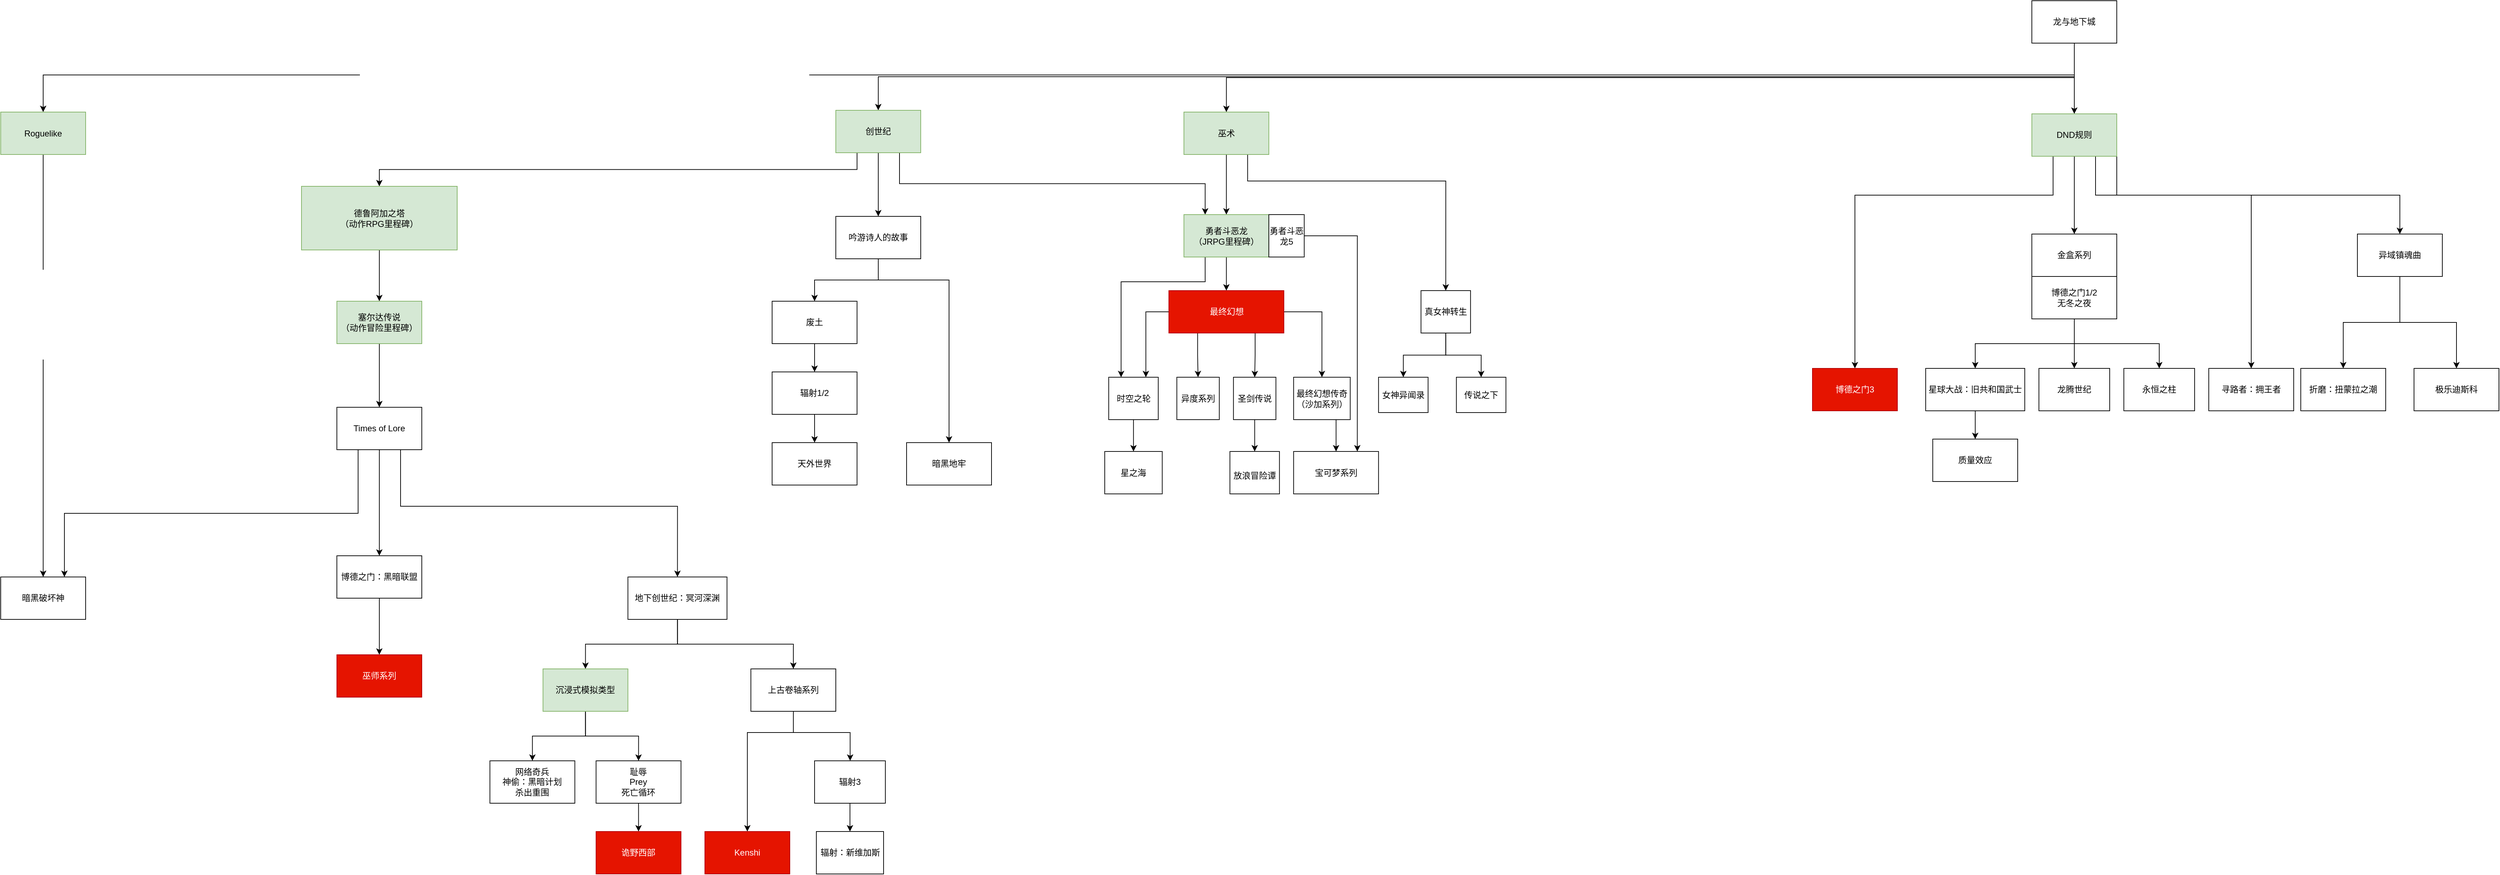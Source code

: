 <mxfile version="23.1.5" type="github">
  <diagram id="w-nJ-eyJlRG34p8Wt6uV" name="第 1 页">
    <mxGraphModel dx="5344" dy="2136" grid="1" gridSize="10" guides="1" tooltips="1" connect="1" arrows="1" fold="1" page="0" pageScale="1" pageWidth="827" pageHeight="1169" math="0" shadow="0">
      <root>
        <mxCell id="0" />
        <mxCell id="1" parent="0" />
        <mxCell id="O51LmECOLkoYSxK84_-_-6" style="edgeStyle=orthogonalEdgeStyle;rounded=0;orthogonalLoop=1;jettySize=auto;html=1;exitX=0.5;exitY=1;exitDx=0;exitDy=0;" parent="1" source="O51LmECOLkoYSxK84_-_-1" target="O51LmECOLkoYSxK84_-_-4" edge="1">
          <mxGeometry relative="1" as="geometry" />
        </mxCell>
        <mxCell id="O51LmECOLkoYSxK84_-_-15" style="edgeStyle=orthogonalEdgeStyle;rounded=0;orthogonalLoop=1;jettySize=auto;html=1;entryX=0.5;entryY=0;entryDx=0;entryDy=0;" parent="1" source="O51LmECOLkoYSxK84_-_-1" target="O51LmECOLkoYSxK84_-_-14" edge="1">
          <mxGeometry relative="1" as="geometry" />
        </mxCell>
        <mxCell id="O51LmECOLkoYSxK84_-_-43" style="edgeStyle=orthogonalEdgeStyle;rounded=0;orthogonalLoop=1;jettySize=auto;html=1;entryX=0.5;entryY=0;entryDx=0;entryDy=0;" parent="1" source="O51LmECOLkoYSxK84_-_-1" target="O51LmECOLkoYSxK84_-_-42" edge="1">
          <mxGeometry relative="1" as="geometry">
            <Array as="points">
              <mxPoint x="1910" y="110" />
              <mxPoint x="-960" y="110" />
            </Array>
          </mxGeometry>
        </mxCell>
        <mxCell id="4LCnpBkKu6pFPKdTCTja-13" style="edgeStyle=orthogonalEdgeStyle;rounded=0;orthogonalLoop=1;jettySize=auto;html=1;exitX=0.5;exitY=1;exitDx=0;exitDy=0;entryX=0.5;entryY=0;entryDx=0;entryDy=0;" parent="1" source="O51LmECOLkoYSxK84_-_-1" target="O51LmECOLkoYSxK84_-_-5" edge="1">
          <mxGeometry relative="1" as="geometry" />
        </mxCell>
        <mxCell id="O51LmECOLkoYSxK84_-_-1" value="龙与地下城" style="rounded=0;whiteSpace=wrap;html=1;" parent="1" vertex="1">
          <mxGeometry x="1850" y="5" width="120" height="60" as="geometry" />
        </mxCell>
        <mxCell id="O51LmECOLkoYSxK84_-_-41" style="edgeStyle=orthogonalEdgeStyle;rounded=0;orthogonalLoop=1;jettySize=auto;html=1;exitX=0.25;exitY=1;exitDx=0;exitDy=0;" parent="1" source="O51LmECOLkoYSxK84_-_-4" target="O51LmECOLkoYSxK84_-_-29" edge="1">
          <mxGeometry relative="1" as="geometry" />
        </mxCell>
        <mxCell id="4LCnpBkKu6pFPKdTCTja-17" style="edgeStyle=orthogonalEdgeStyle;rounded=0;orthogonalLoop=1;jettySize=auto;html=1;exitX=0.75;exitY=1;exitDx=0;exitDy=0;entryX=0.25;entryY=0;entryDx=0;entryDy=0;" parent="1" source="O51LmECOLkoYSxK84_-_-4" target="O51LmECOLkoYSxK84_-_-8" edge="1">
          <mxGeometry relative="1" as="geometry" />
        </mxCell>
        <mxCell id="GkkZgiXeQc9Gm0APtSh3-34" style="edgeStyle=orthogonalEdgeStyle;rounded=0;orthogonalLoop=1;jettySize=auto;html=1;exitX=0.5;exitY=1;exitDx=0;exitDy=0;entryX=0.5;entryY=0;entryDx=0;entryDy=0;" edge="1" parent="1" source="O51LmECOLkoYSxK84_-_-4" target="GkkZgiXeQc9Gm0APtSh3-33">
          <mxGeometry relative="1" as="geometry" />
        </mxCell>
        <mxCell id="O51LmECOLkoYSxK84_-_-4" value="创世纪" style="rounded=0;whiteSpace=wrap;html=1;fillColor=#d5e8d4;strokeColor=#82b366;" parent="1" vertex="1">
          <mxGeometry x="160" y="160" width="120" height="60" as="geometry" />
        </mxCell>
        <mxCell id="4LCnpBkKu6pFPKdTCTja-19" style="edgeStyle=orthogonalEdgeStyle;rounded=0;orthogonalLoop=1;jettySize=auto;html=1;exitX=0.5;exitY=1;exitDx=0;exitDy=0;entryX=0.5;entryY=0;entryDx=0;entryDy=0;" parent="1" source="O51LmECOLkoYSxK84_-_-5" target="O51LmECOLkoYSxK84_-_-8" edge="1">
          <mxGeometry relative="1" as="geometry">
            <Array as="points" />
          </mxGeometry>
        </mxCell>
        <mxCell id="GkkZgiXeQc9Gm0APtSh3-52" style="edgeStyle=orthogonalEdgeStyle;rounded=0;orthogonalLoop=1;jettySize=auto;html=1;exitX=0.75;exitY=1;exitDx=0;exitDy=0;entryX=0.5;entryY=0;entryDx=0;entryDy=0;" edge="1" parent="1" source="O51LmECOLkoYSxK84_-_-5" target="GkkZgiXeQc9Gm0APtSh3-2">
          <mxGeometry relative="1" as="geometry">
            <Array as="points">
              <mxPoint x="742" y="260" />
              <mxPoint x="1022" y="260" />
            </Array>
          </mxGeometry>
        </mxCell>
        <mxCell id="O51LmECOLkoYSxK84_-_-5" value="巫术" style="rounded=0;whiteSpace=wrap;html=1;fillColor=#d5e8d4;strokeColor=#82b366;" parent="1" vertex="1">
          <mxGeometry x="651.87" y="162.5" width="120" height="60" as="geometry" />
        </mxCell>
        <mxCell id="4LCnpBkKu6pFPKdTCTja-15" style="edgeStyle=orthogonalEdgeStyle;rounded=0;orthogonalLoop=1;jettySize=auto;html=1;exitX=0.5;exitY=1;exitDx=0;exitDy=0;entryX=0.5;entryY=0;entryDx=0;entryDy=0;" parent="1" source="O51LmECOLkoYSxK84_-_-8" target="EsOjQUVbrkSsDcICeVrX-1" edge="1">
          <mxGeometry relative="1" as="geometry" />
        </mxCell>
        <mxCell id="GkkZgiXeQc9Gm0APtSh3-28" style="edgeStyle=orthogonalEdgeStyle;rounded=0;orthogonalLoop=1;jettySize=auto;html=1;exitX=0.25;exitY=1;exitDx=0;exitDy=0;entryX=0.25;entryY=0;entryDx=0;entryDy=0;" edge="1" parent="1" source="O51LmECOLkoYSxK84_-_-8" target="4LCnpBkKu6pFPKdTCTja-20">
          <mxGeometry relative="1" as="geometry">
            <Array as="points">
              <mxPoint x="681.87" y="402.5" />
              <mxPoint x="562.87" y="402.5" />
            </Array>
          </mxGeometry>
        </mxCell>
        <mxCell id="O51LmECOLkoYSxK84_-_-8" value="&lt;div&gt;勇者斗恶龙&lt;/div&gt;&lt;div&gt;（JRPG里程碑）&lt;br&gt;&lt;/div&gt;" style="rounded=0;whiteSpace=wrap;html=1;fillColor=#d5e8d4;strokeColor=#82b366;" parent="1" vertex="1">
          <mxGeometry x="651.87" y="307.5" width="120" height="60" as="geometry" />
        </mxCell>
        <mxCell id="GkkZgiXeQc9Gm0APtSh3-56" style="edgeStyle=orthogonalEdgeStyle;rounded=0;orthogonalLoop=1;jettySize=auto;html=1;exitX=1;exitY=1;exitDx=0;exitDy=0;entryX=0.5;entryY=0;entryDx=0;entryDy=0;" edge="1" parent="1" source="O51LmECOLkoYSxK84_-_-14" target="O51LmECOLkoYSxK84_-_-22">
          <mxGeometry relative="1" as="geometry" />
        </mxCell>
        <mxCell id="GkkZgiXeQc9Gm0APtSh3-57" style="edgeStyle=orthogonalEdgeStyle;rounded=0;orthogonalLoop=1;jettySize=auto;html=1;exitX=0.5;exitY=1;exitDx=0;exitDy=0;" edge="1" parent="1" source="O51LmECOLkoYSxK84_-_-14" target="O51LmECOLkoYSxK84_-_-16">
          <mxGeometry relative="1" as="geometry" />
        </mxCell>
        <mxCell id="GkkZgiXeQc9Gm0APtSh3-58" style="edgeStyle=orthogonalEdgeStyle;rounded=0;orthogonalLoop=1;jettySize=auto;html=1;exitX=0.25;exitY=1;exitDx=0;exitDy=0;entryX=0.5;entryY=0;entryDx=0;entryDy=0;" edge="1" parent="1" source="O51LmECOLkoYSxK84_-_-14" target="O51LmECOLkoYSxK84_-_-19">
          <mxGeometry relative="1" as="geometry">
            <Array as="points">
              <mxPoint x="1880" y="280" />
              <mxPoint x="1600" y="280" />
            </Array>
          </mxGeometry>
        </mxCell>
        <mxCell id="GkkZgiXeQc9Gm0APtSh3-61" style="edgeStyle=orthogonalEdgeStyle;rounded=0;orthogonalLoop=1;jettySize=auto;html=1;exitX=0.75;exitY=1;exitDx=0;exitDy=0;entryX=0.5;entryY=0;entryDx=0;entryDy=0;" edge="1" parent="1" source="O51LmECOLkoYSxK84_-_-14" target="O51LmECOLkoYSxK84_-_-61">
          <mxGeometry relative="1" as="geometry">
            <Array as="points">
              <mxPoint x="1940" y="280" />
              <mxPoint x="2160" y="280" />
            </Array>
          </mxGeometry>
        </mxCell>
        <mxCell id="O51LmECOLkoYSxK84_-_-14" value="DND规则" style="rounded=0;whiteSpace=wrap;html=1;fillColor=#d5e8d4;strokeColor=#82b366;" parent="1" vertex="1">
          <mxGeometry x="1850" y="165" width="120" height="60" as="geometry" />
        </mxCell>
        <mxCell id="O51LmECOLkoYSxK84_-_-16" value="金盒系列" style="rounded=0;whiteSpace=wrap;html=1;" parent="1" vertex="1">
          <mxGeometry x="1850" y="335" width="120" height="60" as="geometry" />
        </mxCell>
        <mxCell id="GkkZgiXeQc9Gm0APtSh3-20" style="edgeStyle=orthogonalEdgeStyle;rounded=0;orthogonalLoop=1;jettySize=auto;html=1;exitX=0.5;exitY=1;exitDx=0;exitDy=0;" edge="1" parent="1" source="O51LmECOLkoYSxK84_-_-17" target="4LCnpBkKu6pFPKdTCTja-29">
          <mxGeometry relative="1" as="geometry" />
        </mxCell>
        <mxCell id="GkkZgiXeQc9Gm0APtSh3-21" style="edgeStyle=orthogonalEdgeStyle;rounded=0;orthogonalLoop=1;jettySize=auto;html=1;exitX=0.5;exitY=1;exitDx=0;exitDy=0;" edge="1" parent="1" source="O51LmECOLkoYSxK84_-_-17" target="GkkZgiXeQc9Gm0APtSh3-22">
          <mxGeometry relative="1" as="geometry">
            <mxPoint x="1990.0" y="525" as="targetPoint" />
          </mxGeometry>
        </mxCell>
        <mxCell id="GkkZgiXeQc9Gm0APtSh3-30" style="edgeStyle=orthogonalEdgeStyle;rounded=0;orthogonalLoop=1;jettySize=auto;html=1;exitX=0.5;exitY=1;exitDx=0;exitDy=0;entryX=0.5;entryY=0;entryDx=0;entryDy=0;" edge="1" parent="1" source="O51LmECOLkoYSxK84_-_-17" target="GkkZgiXeQc9Gm0APtSh3-29">
          <mxGeometry relative="1" as="geometry" />
        </mxCell>
        <mxCell id="O51LmECOLkoYSxK84_-_-17" value="&lt;div&gt;博德之门1/2&lt;/div&gt;无冬之夜" style="rounded=0;whiteSpace=wrap;html=1;" parent="1" vertex="1">
          <mxGeometry x="1850" y="395" width="120" height="60" as="geometry" />
        </mxCell>
        <mxCell id="O51LmECOLkoYSxK84_-_-19" value="博德之门3" style="rounded=0;whiteSpace=wrap;html=1;fillColor=#e51400;fontColor=#ffffff;strokeColor=#B20000;" parent="1" vertex="1">
          <mxGeometry x="1540" y="525" width="120" height="60" as="geometry" />
        </mxCell>
        <mxCell id="4LCnpBkKu6pFPKdTCTja-23" style="edgeStyle=orthogonalEdgeStyle;rounded=0;orthogonalLoop=1;jettySize=auto;html=1;exitX=0.5;exitY=1;exitDx=0;exitDy=0;entryX=0.5;entryY=0;entryDx=0;entryDy=0;" parent="1" source="O51LmECOLkoYSxK84_-_-22" target="O51LmECOLkoYSxK84_-_-23" edge="1">
          <mxGeometry relative="1" as="geometry" />
        </mxCell>
        <mxCell id="GkkZgiXeQc9Gm0APtSh3-55" style="edgeStyle=orthogonalEdgeStyle;rounded=0;orthogonalLoop=1;jettySize=auto;html=1;exitX=0.5;exitY=1;exitDx=0;exitDy=0;entryX=0.5;entryY=0;entryDx=0;entryDy=0;" edge="1" parent="1" source="O51LmECOLkoYSxK84_-_-22" target="GkkZgiXeQc9Gm0APtSh3-54">
          <mxGeometry relative="1" as="geometry" />
        </mxCell>
        <mxCell id="O51LmECOLkoYSxK84_-_-22" value="异域镇魂曲" style="rounded=0;whiteSpace=wrap;html=1;" parent="1" vertex="1">
          <mxGeometry x="2310" y="335" width="120" height="60" as="geometry" />
        </mxCell>
        <mxCell id="O51LmECOLkoYSxK84_-_-23" value="极乐迪斯科" style="rounded=0;whiteSpace=wrap;html=1;" parent="1" vertex="1">
          <mxGeometry x="2390" y="525" width="120" height="60" as="geometry" />
        </mxCell>
        <mxCell id="O51LmECOLkoYSxK84_-_-40" style="edgeStyle=orthogonalEdgeStyle;rounded=0;orthogonalLoop=1;jettySize=auto;html=1;entryX=0.5;entryY=0;entryDx=0;entryDy=0;" parent="1" source="O51LmECOLkoYSxK84_-_-26" target="O51LmECOLkoYSxK84_-_-39" edge="1">
          <mxGeometry relative="1" as="geometry" />
        </mxCell>
        <mxCell id="GkkZgiXeQc9Gm0APtSh3-26" style="edgeStyle=orthogonalEdgeStyle;rounded=0;orthogonalLoop=1;jettySize=auto;html=1;exitX=0.5;exitY=1;exitDx=0;exitDy=0;" edge="1" parent="1" source="O51LmECOLkoYSxK84_-_-26" target="O51LmECOLkoYSxK84_-_-37">
          <mxGeometry relative="1" as="geometry" />
        </mxCell>
        <mxCell id="O51LmECOLkoYSxK84_-_-26" value="地下创世纪：冥河深渊" style="rounded=0;whiteSpace=wrap;html=1;" parent="1" vertex="1">
          <mxGeometry x="-133.75" y="820" width="140" height="60" as="geometry" />
        </mxCell>
        <mxCell id="O51LmECOLkoYSxK84_-_-32" style="edgeStyle=orthogonalEdgeStyle;rounded=0;orthogonalLoop=1;jettySize=auto;html=1;entryX=0.5;entryY=0;entryDx=0;entryDy=0;" parent="1" source="O51LmECOLkoYSxK84_-_-29" target="O51LmECOLkoYSxK84_-_-31" edge="1">
          <mxGeometry relative="1" as="geometry" />
        </mxCell>
        <mxCell id="O51LmECOLkoYSxK84_-_-29" value="&lt;div&gt;德鲁阿加之塔&lt;/div&gt;&lt;div&gt;（动作RPG里程碑）&lt;br&gt;&lt;/div&gt;" style="rounded=0;whiteSpace=wrap;html=1;fillColor=#d5e8d4;strokeColor=#82b366;" parent="1" vertex="1">
          <mxGeometry x="-595" y="267.5" width="220" height="90" as="geometry" />
        </mxCell>
        <mxCell id="O51LmECOLkoYSxK84_-_-35" style="edgeStyle=orthogonalEdgeStyle;rounded=0;orthogonalLoop=1;jettySize=auto;html=1;exitX=0.5;exitY=1;exitDx=0;exitDy=0;entryX=0.5;entryY=0;entryDx=0;entryDy=0;" parent="1" source="O51LmECOLkoYSxK84_-_-31" target="O51LmECOLkoYSxK84_-_-33" edge="1">
          <mxGeometry relative="1" as="geometry" />
        </mxCell>
        <mxCell id="O51LmECOLkoYSxK84_-_-31" value="&lt;div&gt;塞尔达传说&lt;/div&gt;&lt;div&gt;（动作冒险里程碑）&lt;br&gt;&lt;/div&gt;" style="rounded=0;whiteSpace=wrap;html=1;fillColor=#d5e8d4;strokeColor=#82b366;" parent="1" vertex="1">
          <mxGeometry x="-545" y="430" width="120" height="60" as="geometry" />
        </mxCell>
        <mxCell id="O51LmECOLkoYSxK84_-_-52" style="edgeStyle=orthogonalEdgeStyle;rounded=0;orthogonalLoop=1;jettySize=auto;html=1;exitX=0.25;exitY=1;exitDx=0;exitDy=0;entryX=0.75;entryY=0;entryDx=0;entryDy=0;" parent="1" source="O51LmECOLkoYSxK84_-_-33" target="O51LmECOLkoYSxK84_-_-46" edge="1">
          <mxGeometry relative="1" as="geometry" />
        </mxCell>
        <mxCell id="O51LmECOLkoYSxK84_-_-54" style="edgeStyle=orthogonalEdgeStyle;rounded=0;orthogonalLoop=1;jettySize=auto;html=1;exitX=0.75;exitY=1;exitDx=0;exitDy=0;entryX=0.5;entryY=0;entryDx=0;entryDy=0;" parent="1" source="O51LmECOLkoYSxK84_-_-33" target="O51LmECOLkoYSxK84_-_-26" edge="1">
          <mxGeometry relative="1" as="geometry">
            <Array as="points">
              <mxPoint x="-455" y="720" />
              <mxPoint x="-64" y="720" />
            </Array>
          </mxGeometry>
        </mxCell>
        <mxCell id="O51LmECOLkoYSxK84_-_-55" style="edgeStyle=orthogonalEdgeStyle;rounded=0;orthogonalLoop=1;jettySize=auto;html=1;exitX=0.5;exitY=1;exitDx=0;exitDy=0;" parent="1" source="O51LmECOLkoYSxK84_-_-33" target="O51LmECOLkoYSxK84_-_-48" edge="1">
          <mxGeometry relative="1" as="geometry" />
        </mxCell>
        <mxCell id="O51LmECOLkoYSxK84_-_-33" value="Times of Lore" style="rounded=0;whiteSpace=wrap;html=1;" parent="1" vertex="1">
          <mxGeometry x="-545" y="580" width="120" height="60" as="geometry" />
        </mxCell>
        <mxCell id="EsOjQUVbrkSsDcICeVrX-4" style="edgeStyle=orthogonalEdgeStyle;rounded=0;orthogonalLoop=1;jettySize=auto;html=1;exitX=0.5;exitY=1;exitDx=0;exitDy=0;entryX=0.5;entryY=0;entryDx=0;entryDy=0;" parent="1" source="O51LmECOLkoYSxK84_-_-37" target="EsOjQUVbrkSsDcICeVrX-3" edge="1">
          <mxGeometry relative="1" as="geometry">
            <Array as="points">
              <mxPoint x="100.25" y="1040" />
              <mxPoint x="35.25" y="1040" />
            </Array>
          </mxGeometry>
        </mxCell>
        <mxCell id="GkkZgiXeQc9Gm0APtSh3-25" style="edgeStyle=orthogonalEdgeStyle;rounded=0;orthogonalLoop=1;jettySize=auto;html=1;exitX=0.5;exitY=1;exitDx=0;exitDy=0;" edge="1" parent="1" source="O51LmECOLkoYSxK84_-_-37" target="GkkZgiXeQc9Gm0APtSh3-12">
          <mxGeometry relative="1" as="geometry">
            <Array as="points">
              <mxPoint x="100.25" y="1040" />
              <mxPoint x="180.25" y="1040" />
            </Array>
          </mxGeometry>
        </mxCell>
        <mxCell id="O51LmECOLkoYSxK84_-_-37" value="上古卷轴系列" style="rounded=0;whiteSpace=wrap;html=1;" parent="1" vertex="1">
          <mxGeometry x="40" y="950" width="120" height="60" as="geometry" />
        </mxCell>
        <mxCell id="GkkZgiXeQc9Gm0APtSh3-7" style="edgeStyle=orthogonalEdgeStyle;rounded=0;orthogonalLoop=1;jettySize=auto;html=1;exitX=0.5;exitY=1;exitDx=0;exitDy=0;" edge="1" parent="1" source="O51LmECOLkoYSxK84_-_-39" target="GkkZgiXeQc9Gm0APtSh3-6">
          <mxGeometry relative="1" as="geometry" />
        </mxCell>
        <mxCell id="GkkZgiXeQc9Gm0APtSh3-9" style="edgeStyle=orthogonalEdgeStyle;rounded=0;orthogonalLoop=1;jettySize=auto;html=1;exitX=0.5;exitY=1;exitDx=0;exitDy=0;entryX=0.5;entryY=0;entryDx=0;entryDy=0;" edge="1" parent="1" source="O51LmECOLkoYSxK84_-_-39" target="GkkZgiXeQc9Gm0APtSh3-8">
          <mxGeometry relative="1" as="geometry" />
        </mxCell>
        <mxCell id="O51LmECOLkoYSxK84_-_-39" value="沉浸式模拟类型" style="rounded=0;whiteSpace=wrap;html=1;fillColor=#d5e8d4;strokeColor=#82b366;" parent="1" vertex="1">
          <mxGeometry x="-253.75" y="950" width="120" height="60" as="geometry" />
        </mxCell>
        <mxCell id="O51LmECOLkoYSxK84_-_-44" style="edgeStyle=orthogonalEdgeStyle;rounded=0;orthogonalLoop=1;jettySize=auto;html=1;exitX=0.5;exitY=1;exitDx=0;exitDy=0;entryX=0.5;entryY=0;entryDx=0;entryDy=0;" parent="1" source="O51LmECOLkoYSxK84_-_-42" target="O51LmECOLkoYSxK84_-_-46" edge="1">
          <mxGeometry relative="1" as="geometry">
            <mxPoint x="-960.333" y="660" as="targetPoint" />
          </mxGeometry>
        </mxCell>
        <mxCell id="O51LmECOLkoYSxK84_-_-42" value="Roguelike" style="rounded=0;whiteSpace=wrap;html=1;fillColor=#d5e8d4;strokeColor=#82b366;" parent="1" vertex="1">
          <mxGeometry x="-1020" y="162.5" width="120" height="60" as="geometry" />
        </mxCell>
        <mxCell id="O51LmECOLkoYSxK84_-_-46" value="暗黑破坏神" style="rounded=0;whiteSpace=wrap;html=1;" parent="1" vertex="1">
          <mxGeometry x="-1020" y="820" width="120" height="60" as="geometry" />
        </mxCell>
        <mxCell id="O51LmECOLkoYSxK84_-_-51" style="edgeStyle=orthogonalEdgeStyle;rounded=0;orthogonalLoop=1;jettySize=auto;html=1;exitX=0.5;exitY=1;exitDx=0;exitDy=0;" parent="1" source="O51LmECOLkoYSxK84_-_-48" target="O51LmECOLkoYSxK84_-_-50" edge="1">
          <mxGeometry relative="1" as="geometry" />
        </mxCell>
        <mxCell id="O51LmECOLkoYSxK84_-_-48" value="博德之门：黑暗联盟" style="rounded=0;whiteSpace=wrap;html=1;" parent="1" vertex="1">
          <mxGeometry x="-545" y="790" width="120" height="60" as="geometry" />
        </mxCell>
        <mxCell id="O51LmECOLkoYSxK84_-_-50" value="巫师系列" style="rounded=0;whiteSpace=wrap;html=1;fillColor=#e51400;fontColor=#ffffff;strokeColor=#B20000;" parent="1" vertex="1">
          <mxGeometry x="-545" y="930" width="120" height="60" as="geometry" />
        </mxCell>
        <mxCell id="O51LmECOLkoYSxK84_-_-60" style="edgeStyle=orthogonalEdgeStyle;rounded=0;orthogonalLoop=1;jettySize=auto;html=1;entryX=0.5;entryY=0;entryDx=0;entryDy=0;" parent="1" source="O51LmECOLkoYSxK84_-_-57" target="O51LmECOLkoYSxK84_-_-59" edge="1">
          <mxGeometry relative="1" as="geometry" />
        </mxCell>
        <mxCell id="O51LmECOLkoYSxK84_-_-57" value="废土" style="rounded=0;whiteSpace=wrap;html=1;" parent="1" vertex="1">
          <mxGeometry x="70" y="430" width="120" height="60" as="geometry" />
        </mxCell>
        <mxCell id="GkkZgiXeQc9Gm0APtSh3-31" style="edgeStyle=orthogonalEdgeStyle;rounded=0;orthogonalLoop=1;jettySize=auto;html=1;exitX=0.5;exitY=1;exitDx=0;exitDy=0;" edge="1" parent="1" source="O51LmECOLkoYSxK84_-_-59" target="GkkZgiXeQc9Gm0APtSh3-32">
          <mxGeometry relative="1" as="geometry">
            <mxPoint x="129.667" y="640" as="targetPoint" />
          </mxGeometry>
        </mxCell>
        <mxCell id="O51LmECOLkoYSxK84_-_-59" value="辐射1/2" style="rounded=0;whiteSpace=wrap;html=1;" parent="1" vertex="1">
          <mxGeometry x="70" y="530" width="120" height="60" as="geometry" />
        </mxCell>
        <mxCell id="O51LmECOLkoYSxK84_-_-61" value="寻路者：拥王者" style="rounded=0;whiteSpace=wrap;html=1;" parent="1" vertex="1">
          <mxGeometry x="2100" y="525" width="120" height="60" as="geometry" />
        </mxCell>
        <mxCell id="4LCnpBkKu6pFPKdTCTja-2" style="edgeStyle=orthogonalEdgeStyle;rounded=0;orthogonalLoop=1;jettySize=auto;html=1;exitX=1;exitY=0.5;exitDx=0;exitDy=0;entryX=0.5;entryY=0;entryDx=0;entryDy=0;" parent="1" source="EsOjQUVbrkSsDcICeVrX-1" target="4LCnpBkKu6pFPKdTCTja-1" edge="1">
          <mxGeometry relative="1" as="geometry" />
        </mxCell>
        <mxCell id="4LCnpBkKu6pFPKdTCTja-22" style="edgeStyle=orthogonalEdgeStyle;rounded=0;orthogonalLoop=1;jettySize=auto;html=1;exitX=0;exitY=0.5;exitDx=0;exitDy=0;entryX=0.75;entryY=0;entryDx=0;entryDy=0;" parent="1" source="EsOjQUVbrkSsDcICeVrX-1" target="4LCnpBkKu6pFPKdTCTja-20" edge="1">
          <mxGeometry relative="1" as="geometry" />
        </mxCell>
        <mxCell id="GkkZgiXeQc9Gm0APtSh3-18" style="edgeStyle=orthogonalEdgeStyle;rounded=0;orthogonalLoop=1;jettySize=auto;html=1;exitX=0.75;exitY=1;exitDx=0;exitDy=0;" edge="1" parent="1" source="EsOjQUVbrkSsDcICeVrX-1" target="4LCnpBkKu6pFPKdTCTja-25">
          <mxGeometry relative="1" as="geometry" />
        </mxCell>
        <mxCell id="GkkZgiXeQc9Gm0APtSh3-23" style="edgeStyle=orthogonalEdgeStyle;rounded=0;orthogonalLoop=1;jettySize=auto;html=1;exitX=0.25;exitY=1;exitDx=0;exitDy=0;entryX=0.5;entryY=0;entryDx=0;entryDy=0;" edge="1" parent="1" source="EsOjQUVbrkSsDcICeVrX-1" target="GkkZgiXeQc9Gm0APtSh3-17">
          <mxGeometry relative="1" as="geometry" />
        </mxCell>
        <mxCell id="EsOjQUVbrkSsDcICeVrX-1" value="最终幻想" style="rounded=0;whiteSpace=wrap;html=1;fillColor=#e51400;fontColor=#ffffff;strokeColor=#B20000;" parent="1" vertex="1">
          <mxGeometry x="630.62" y="415" width="162.5" height="60" as="geometry" />
        </mxCell>
        <mxCell id="EsOjQUVbrkSsDcICeVrX-3" value="Kenshi" style="rounded=0;whiteSpace=wrap;html=1;fillColor=#e51400;fontColor=#ffffff;strokeColor=#B20000;" parent="1" vertex="1">
          <mxGeometry x="-25" y="1180" width="120" height="60" as="geometry" />
        </mxCell>
        <mxCell id="GkkZgiXeQc9Gm0APtSh3-51" style="edgeStyle=orthogonalEdgeStyle;rounded=0;orthogonalLoop=1;jettySize=auto;html=1;exitX=0.75;exitY=1;exitDx=0;exitDy=0;entryX=0.5;entryY=0;entryDx=0;entryDy=0;" edge="1" parent="1" source="4LCnpBkKu6pFPKdTCTja-1" target="4LCnpBkKu6pFPKdTCTja-3">
          <mxGeometry relative="1" as="geometry" />
        </mxCell>
        <mxCell id="4LCnpBkKu6pFPKdTCTja-1" value="&lt;div&gt;最终幻想传奇&lt;/div&gt;&lt;div&gt;（沙加系列）&lt;/div&gt;" style="rounded=0;whiteSpace=wrap;html=1;" parent="1" vertex="1">
          <mxGeometry x="806.87" y="537.5" width="80" height="60" as="geometry" />
        </mxCell>
        <mxCell id="4LCnpBkKu6pFPKdTCTja-3" value="宝可梦系列" style="rounded=0;whiteSpace=wrap;html=1;" parent="1" vertex="1">
          <mxGeometry x="806.87" y="642.5" width="120" height="60" as="geometry" />
        </mxCell>
        <mxCell id="GkkZgiXeQc9Gm0APtSh3-47" style="edgeStyle=orthogonalEdgeStyle;rounded=0;orthogonalLoop=1;jettySize=auto;html=1;exitX=1;exitY=0.5;exitDx=0;exitDy=0;entryX=0.75;entryY=0;entryDx=0;entryDy=0;" edge="1" parent="1" source="4LCnpBkKu6pFPKdTCTja-8" target="4LCnpBkKu6pFPKdTCTja-3">
          <mxGeometry relative="1" as="geometry" />
        </mxCell>
        <mxCell id="4LCnpBkKu6pFPKdTCTja-8" value="&lt;div&gt;勇者斗恶龙5&lt;/div&gt;" style="rounded=0;whiteSpace=wrap;html=1;" parent="1" vertex="1">
          <mxGeometry x="771.87" y="307.5" width="50" height="60" as="geometry" />
        </mxCell>
        <mxCell id="GkkZgiXeQc9Gm0APtSh3-39" style="edgeStyle=orthogonalEdgeStyle;rounded=0;orthogonalLoop=1;jettySize=auto;html=1;exitX=0.5;exitY=1;exitDx=0;exitDy=0;entryX=0.5;entryY=0;entryDx=0;entryDy=0;" edge="1" parent="1" source="4LCnpBkKu6pFPKdTCTja-20" target="GkkZgiXeQc9Gm0APtSh3-38">
          <mxGeometry relative="1" as="geometry" />
        </mxCell>
        <mxCell id="4LCnpBkKu6pFPKdTCTja-20" value="时空之轮" style="rounded=0;whiteSpace=wrap;html=1;" parent="1" vertex="1">
          <mxGeometry x="545.62" y="537.5" width="70" height="60" as="geometry" />
        </mxCell>
        <mxCell id="4LCnpBkKu6pFPKdTCTja-27" style="edgeStyle=orthogonalEdgeStyle;rounded=0;orthogonalLoop=1;jettySize=auto;html=1;exitX=0.5;exitY=1;exitDx=0;exitDy=0;entryX=0.5;entryY=0;entryDx=0;entryDy=0;" parent="1" source="4LCnpBkKu6pFPKdTCTja-25" target="4LCnpBkKu6pFPKdTCTja-26" edge="1">
          <mxGeometry relative="1" as="geometry" />
        </mxCell>
        <mxCell id="4LCnpBkKu6pFPKdTCTja-25" value="圣剑传说" style="rounded=0;whiteSpace=wrap;html=1;" parent="1" vertex="1">
          <mxGeometry x="721.87" y="537.5" width="60" height="60" as="geometry" />
        </mxCell>
        <mxCell id="4LCnpBkKu6pFPKdTCTja-26" value="&lt;h1 dir=&quot;ltr&quot; lang=&quot;zh-Hans-CN&quot; class=&quot;firstHeading mw-first-heading&quot; id=&quot;firstHeading&quot;&gt;&lt;font style=&quot;font-size: 12px;&quot;&gt;&lt;span style=&quot;font-weight: normal;&quot;&gt;放浪冒险谭&lt;/span&gt;&lt;/font&gt;&lt;/h1&gt;" style="rounded=0;whiteSpace=wrap;html=1;" parent="1" vertex="1">
          <mxGeometry x="716.87" y="642.5" width="70" height="60" as="geometry" />
        </mxCell>
        <mxCell id="4LCnpBkKu6pFPKdTCTja-30" style="edgeStyle=orthogonalEdgeStyle;rounded=0;orthogonalLoop=1;jettySize=auto;html=1;exitX=0.5;exitY=1;exitDx=0;exitDy=0;" parent="1" source="4LCnpBkKu6pFPKdTCTja-29" target="4LCnpBkKu6pFPKdTCTja-31" edge="1">
          <mxGeometry relative="1" as="geometry">
            <mxPoint x="1740" y="735" as="targetPoint" />
          </mxGeometry>
        </mxCell>
        <mxCell id="4LCnpBkKu6pFPKdTCTja-29" value="星球大战：旧共和国武士" style="rounded=0;whiteSpace=wrap;html=1;" parent="1" vertex="1">
          <mxGeometry x="1700" y="525" width="140" height="60" as="geometry" />
        </mxCell>
        <mxCell id="4LCnpBkKu6pFPKdTCTja-31" value="质量效应" style="rounded=0;whiteSpace=wrap;html=1;" parent="1" vertex="1">
          <mxGeometry x="1710" y="625" width="120" height="60" as="geometry" />
        </mxCell>
        <mxCell id="GkkZgiXeQc9Gm0APtSh3-4" style="edgeStyle=orthogonalEdgeStyle;rounded=0;orthogonalLoop=1;jettySize=auto;html=1;exitX=0.5;exitY=1;exitDx=0;exitDy=0;" edge="1" parent="1" source="GkkZgiXeQc9Gm0APtSh3-2" target="GkkZgiXeQc9Gm0APtSh3-5">
          <mxGeometry relative="1" as="geometry">
            <mxPoint x="1046.87" y="560" as="targetPoint" />
          </mxGeometry>
        </mxCell>
        <mxCell id="GkkZgiXeQc9Gm0APtSh3-42" style="edgeStyle=orthogonalEdgeStyle;rounded=0;orthogonalLoop=1;jettySize=auto;html=1;exitX=0.5;exitY=1;exitDx=0;exitDy=0;entryX=0.5;entryY=0;entryDx=0;entryDy=0;" edge="1" parent="1" source="GkkZgiXeQc9Gm0APtSh3-2" target="GkkZgiXeQc9Gm0APtSh3-41">
          <mxGeometry relative="1" as="geometry" />
        </mxCell>
        <mxCell id="GkkZgiXeQc9Gm0APtSh3-2" value="真女神转生" style="rounded=0;whiteSpace=wrap;html=1;" vertex="1" parent="1">
          <mxGeometry x="986.87" y="415" width="70" height="60" as="geometry" />
        </mxCell>
        <mxCell id="GkkZgiXeQc9Gm0APtSh3-5" value="女神异闻录" style="rounded=0;whiteSpace=wrap;html=1;" vertex="1" parent="1">
          <mxGeometry x="926.87" y="537.5" width="70" height="50" as="geometry" />
        </mxCell>
        <mxCell id="GkkZgiXeQc9Gm0APtSh3-6" value="&lt;div&gt;网络奇兵&lt;/div&gt;&lt;div&gt;神偷：黑暗计划&lt;/div&gt;&lt;div&gt;杀出重围&lt;br&gt;&lt;/div&gt;" style="rounded=0;whiteSpace=wrap;html=1;" vertex="1" parent="1">
          <mxGeometry x="-328.75" y="1080" width="120" height="60" as="geometry" />
        </mxCell>
        <mxCell id="GkkZgiXeQc9Gm0APtSh3-10" style="edgeStyle=orthogonalEdgeStyle;rounded=0;orthogonalLoop=1;jettySize=auto;html=1;exitX=0.5;exitY=1;exitDx=0;exitDy=0;" edge="1" parent="1" source="GkkZgiXeQc9Gm0APtSh3-8" target="GkkZgiXeQc9Gm0APtSh3-11">
          <mxGeometry relative="1" as="geometry">
            <mxPoint x="-118.75" y="1220" as="targetPoint" />
          </mxGeometry>
        </mxCell>
        <mxCell id="GkkZgiXeQc9Gm0APtSh3-8" value="&lt;div&gt;耻辱&lt;/div&gt;&lt;div&gt;Prey&lt;/div&gt;&lt;div&gt;死亡循环&lt;br&gt;&lt;/div&gt;" style="rounded=0;whiteSpace=wrap;html=1;" vertex="1" parent="1">
          <mxGeometry x="-178.75" y="1080" width="120" height="60" as="geometry" />
        </mxCell>
        <mxCell id="GkkZgiXeQc9Gm0APtSh3-11" value="诡野西部" style="rounded=0;whiteSpace=wrap;html=1;fillColor=#e51400;fontColor=#ffffff;strokeColor=#B20000;" vertex="1" parent="1">
          <mxGeometry x="-178.75" y="1180" width="120" height="60" as="geometry" />
        </mxCell>
        <mxCell id="GkkZgiXeQc9Gm0APtSh3-24" style="edgeStyle=orthogonalEdgeStyle;rounded=0;orthogonalLoop=1;jettySize=auto;html=1;exitX=0.5;exitY=1;exitDx=0;exitDy=0;" edge="1" parent="1" source="GkkZgiXeQc9Gm0APtSh3-12" target="GkkZgiXeQc9Gm0APtSh3-15">
          <mxGeometry relative="1" as="geometry" />
        </mxCell>
        <mxCell id="GkkZgiXeQc9Gm0APtSh3-12" value="辐射3" style="rounded=0;whiteSpace=wrap;html=1;" vertex="1" parent="1">
          <mxGeometry x="130" y="1080" width="100" height="60" as="geometry" />
        </mxCell>
        <mxCell id="GkkZgiXeQc9Gm0APtSh3-15" value="辐射：新维加斯" style="rounded=0;whiteSpace=wrap;html=1;" vertex="1" parent="1">
          <mxGeometry x="132.5" y="1180" width="95" height="60" as="geometry" />
        </mxCell>
        <mxCell id="GkkZgiXeQc9Gm0APtSh3-17" value="异度系列" style="rounded=0;whiteSpace=wrap;html=1;" vertex="1" parent="1">
          <mxGeometry x="641.87" y="537.5" width="60" height="60" as="geometry" />
        </mxCell>
        <mxCell id="GkkZgiXeQc9Gm0APtSh3-22" value="龙腾世纪" style="rounded=0;whiteSpace=wrap;html=1;" vertex="1" parent="1">
          <mxGeometry x="1860" y="525" width="100" height="60" as="geometry" />
        </mxCell>
        <mxCell id="GkkZgiXeQc9Gm0APtSh3-29" value="永恒之柱" style="rounded=0;whiteSpace=wrap;html=1;" vertex="1" parent="1">
          <mxGeometry x="1980" y="525" width="100" height="60" as="geometry" />
        </mxCell>
        <mxCell id="GkkZgiXeQc9Gm0APtSh3-32" value="天外世界" style="rounded=0;whiteSpace=wrap;html=1;" vertex="1" parent="1">
          <mxGeometry x="69.997" y="630" width="120" height="60" as="geometry" />
        </mxCell>
        <mxCell id="GkkZgiXeQc9Gm0APtSh3-35" style="edgeStyle=orthogonalEdgeStyle;rounded=0;orthogonalLoop=1;jettySize=auto;html=1;exitX=0.5;exitY=1;exitDx=0;exitDy=0;entryX=0.5;entryY=0;entryDx=0;entryDy=0;" edge="1" parent="1" source="GkkZgiXeQc9Gm0APtSh3-33" target="O51LmECOLkoYSxK84_-_-57">
          <mxGeometry relative="1" as="geometry" />
        </mxCell>
        <mxCell id="GkkZgiXeQc9Gm0APtSh3-40" style="edgeStyle=orthogonalEdgeStyle;rounded=0;orthogonalLoop=1;jettySize=auto;html=1;exitX=0.5;exitY=1;exitDx=0;exitDy=0;entryX=0.5;entryY=0;entryDx=0;entryDy=0;" edge="1" parent="1" source="GkkZgiXeQc9Gm0APtSh3-33" target="GkkZgiXeQc9Gm0APtSh3-36">
          <mxGeometry relative="1" as="geometry">
            <Array as="points">
              <mxPoint x="220" y="400" />
              <mxPoint x="320" y="400" />
              <mxPoint x="320" y="620" />
            </Array>
          </mxGeometry>
        </mxCell>
        <mxCell id="GkkZgiXeQc9Gm0APtSh3-33" value="吟游诗人的故事" style="rounded=0;whiteSpace=wrap;html=1;" vertex="1" parent="1">
          <mxGeometry x="160" y="310" width="120" height="60" as="geometry" />
        </mxCell>
        <mxCell id="GkkZgiXeQc9Gm0APtSh3-36" value="暗黑地牢" style="rounded=0;whiteSpace=wrap;html=1;" vertex="1" parent="1">
          <mxGeometry x="260" y="630" width="120" height="60" as="geometry" />
        </mxCell>
        <mxCell id="GkkZgiXeQc9Gm0APtSh3-38" value="星之海" style="rounded=0;whiteSpace=wrap;html=1;" vertex="1" parent="1">
          <mxGeometry x="540" y="642.5" width="81.25" height="60" as="geometry" />
        </mxCell>
        <mxCell id="GkkZgiXeQc9Gm0APtSh3-41" value="传说之下" style="rounded=0;whiteSpace=wrap;html=1;" vertex="1" parent="1">
          <mxGeometry x="1036.87" y="537.5" width="70" height="50" as="geometry" />
        </mxCell>
        <mxCell id="GkkZgiXeQc9Gm0APtSh3-54" value="折磨：扭蒙拉之潮" style="rounded=0;whiteSpace=wrap;html=1;" vertex="1" parent="1">
          <mxGeometry x="2230" y="525" width="120" height="60" as="geometry" />
        </mxCell>
      </root>
    </mxGraphModel>
  </diagram>
</mxfile>
